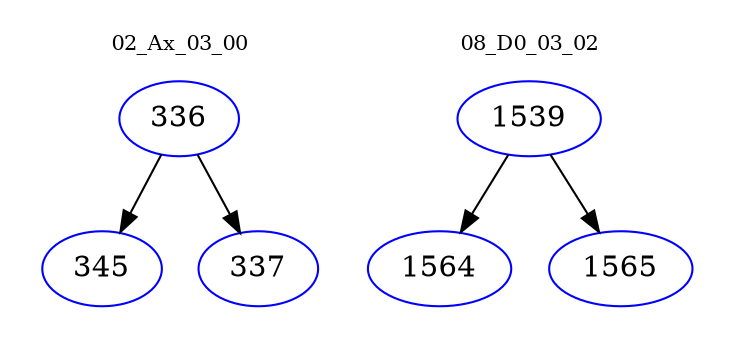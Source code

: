 digraph{
subgraph cluster_0 {
color = white
label = "02_Ax_03_00";
fontsize=10;
T0_336 [label="336", color="blue"]
T0_336 -> T0_345 [color="black"]
T0_345 [label="345", color="blue"]
T0_336 -> T0_337 [color="black"]
T0_337 [label="337", color="blue"]
}
subgraph cluster_1 {
color = white
label = "08_D0_03_02";
fontsize=10;
T1_1539 [label="1539", color="blue"]
T1_1539 -> T1_1564 [color="black"]
T1_1564 [label="1564", color="blue"]
T1_1539 -> T1_1565 [color="black"]
T1_1565 [label="1565", color="blue"]
}
}
